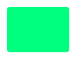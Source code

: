 @startuml

skinparam ClassBackgroundColor #SpringGreen
skinparam ClassFontColor #SpringGreen
skinparam ClassBorderColor #SpringGreen

skinparam ClassStereotypeFontSize 0
skinparam CircledCharacterFontSize 0
skinparam CircledCharacterRadius 0
skinparam ClassBorderThickness 0
skinparam Shadowing false

class Dummy

@enduml